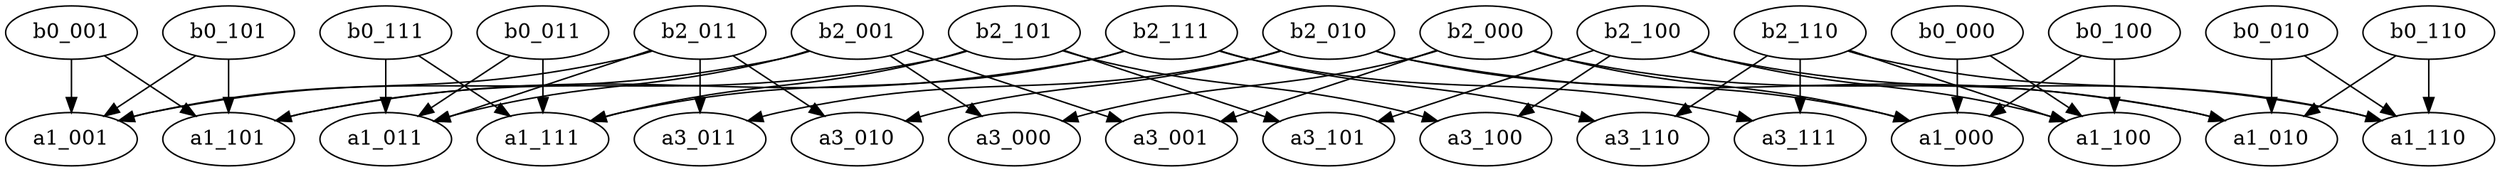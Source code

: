 digraph butterfly_32_scr_0001 /* seed: 11371 39025 63439 */ {
b2_011 -> a1_001;
b2_011 -> a1_011;
b2_011 -> a3_011;
b2_011 -> a3_010;
b2_110 -> a1_100;
b2_110 -> a3_110;
b2_110 -> a3_111;
b2_110 -> a1_110;
b2_000 -> a1_000;
b2_000 -> a3_000;
b2_000 -> a1_010;
b2_000 -> a3_001;
b0_001 -> a1_001;
b0_001 -> a1_101;
b0_111 -> a1_011;
b0_111 -> a1_111;
b0_010 -> a1_110;
b0_010 -> a1_010;
b2_101 -> a3_101;
b2_101 -> a1_101;
b2_101 -> a1_111;
b2_101 -> a3_100;
b2_010 -> a3_011;
b2_010 -> a1_000;
b2_010 -> a1_010;
b2_010 -> a3_010;
b0_000 -> a1_100;
b0_000 -> a1_000;
b2_111 -> a3_110;
b2_111 -> a3_111;
b2_111 -> a1_101;
b2_111 -> a1_111;
b2_001 -> a1_001;
b2_001 -> a1_011;
b2_001 -> a3_000;
b2_001 -> a3_001;
b0_011 -> a1_011;
b0_011 -> a1_111;
b0_110 -> a1_110;
b0_110 -> a1_010;
b2_100 -> a1_100;
b2_100 -> a1_110;
b2_100 -> a3_101;
b2_100 -> a3_100;
b0_101 -> a1_001;
b0_101 -> a1_101;
b0_100 -> a1_100;
b0_100 -> a1_000;
}
